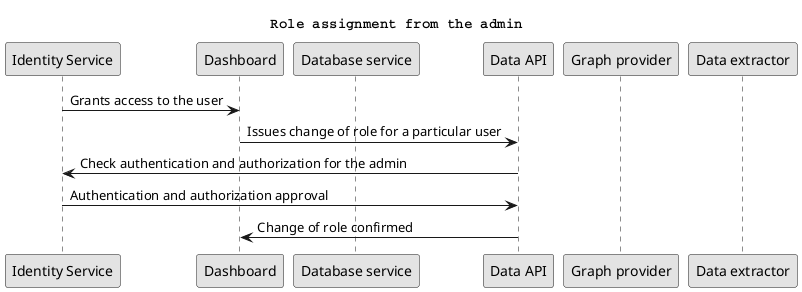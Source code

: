 @startuml
title Role assignment from the admin​

participant "Identity Service" as IS
participant "Dashboard" as DS
participant "Database service​" as DBS
participant "Data API​" as DAPI
participant "Graph provider​" as GP
participant "Data extractor​​" as DE

IS -> DS: Grants access to the user
DS -> DAPI: Issues change of role for a particular user​
DAPI -> IS: Check authentication and authorization for the admin​
IS -> DAPI: Authentication and authorization approval​
DAPI -> DS: Change of role confirmed​

skinparam monochrome true
skinparam shadowing false
skinparam defaultFontName Courier
@enduml